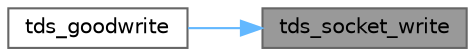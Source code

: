 digraph "tds_socket_write"
{
 // LATEX_PDF_SIZE
  bgcolor="transparent";
  edge [fontname=Helvetica,fontsize=10,labelfontname=Helvetica,labelfontsize=10];
  node [fontname=Helvetica,fontsize=10,shape=box,height=0.2,width=0.4];
  rankdir="RL";
  Node1 [id="Node000001",label="tds_socket_write",height=0.2,width=0.4,color="gray40", fillcolor="grey60", style="filled", fontcolor="black",tooltip="Write to an OS socket."];
  Node1 -> Node2 [id="edge1_Node000001_Node000002",dir="back",color="steelblue1",style="solid",tooltip=" "];
  Node2 [id="Node000002",label="tds_goodwrite",height=0.2,width=0.4,color="grey40", fillcolor="white", style="filled",URL="$a00579.html#ga2734407109c834c5dda7ff8a45c71230",tooltip=" "];
}
